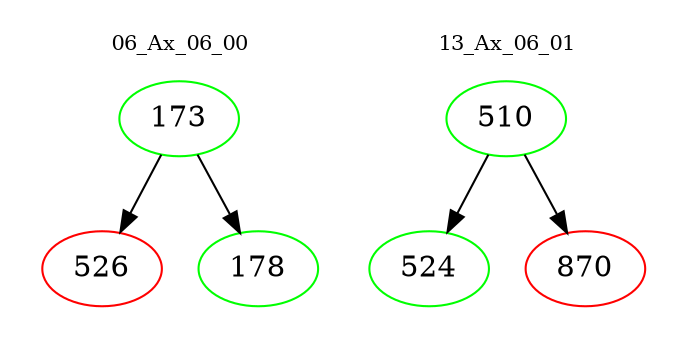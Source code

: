 digraph{
subgraph cluster_0 {
color = white
label = "06_Ax_06_00";
fontsize=10;
T0_173 [label="173", color="green"]
T0_173 -> T0_526 [color="black"]
T0_526 [label="526", color="red"]
T0_173 -> T0_178 [color="black"]
T0_178 [label="178", color="green"]
}
subgraph cluster_1 {
color = white
label = "13_Ax_06_01";
fontsize=10;
T1_510 [label="510", color="green"]
T1_510 -> T1_524 [color="black"]
T1_524 [label="524", color="green"]
T1_510 -> T1_870 [color="black"]
T1_870 [label="870", color="red"]
}
}
